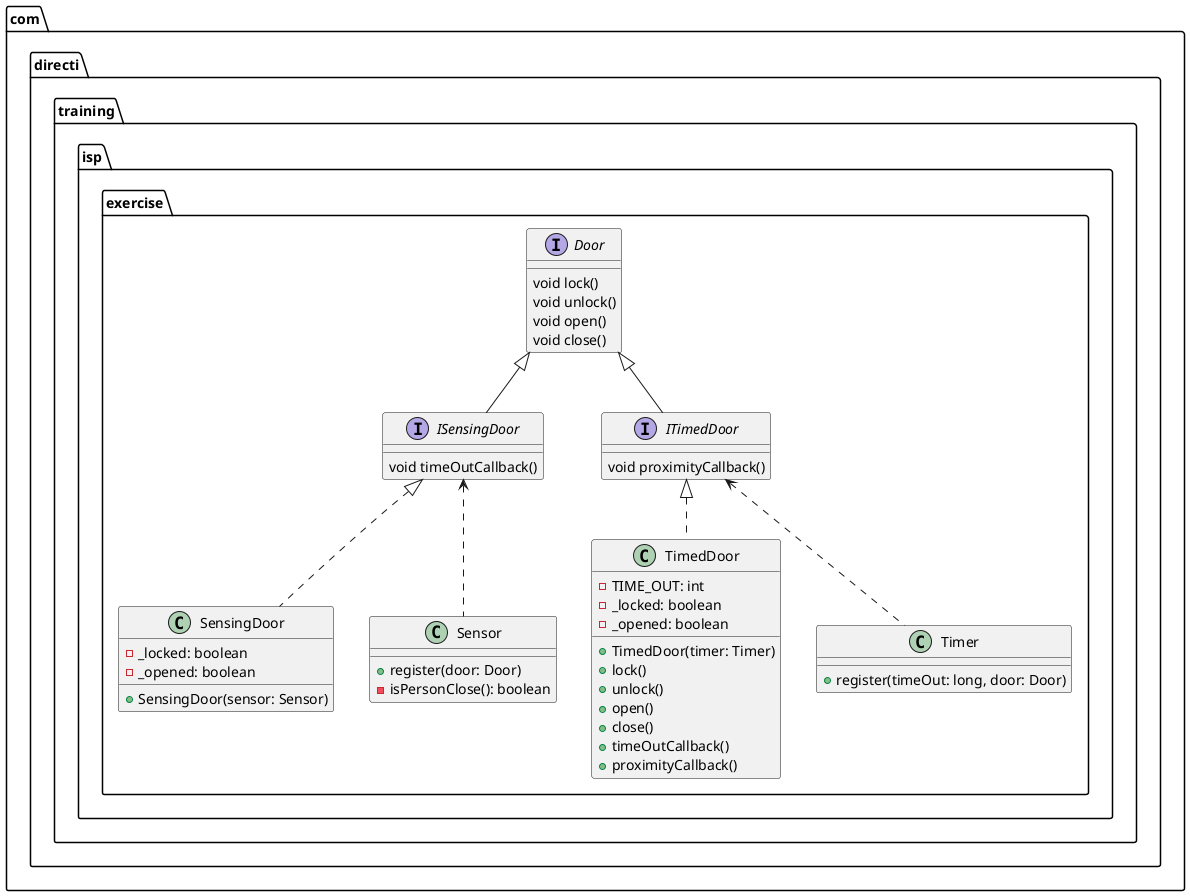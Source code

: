 @startuml new_isp

package com.directi.training.isp.exercise {
  interface Door {
    void lock()
    void unlock()
    void open()
    void close()
  }

  interface ISensingDoor {
    void timeOutCallback()
  }

  interface ITimedDoor {
    void proximityCallback()
  }

  class SensingDoor {
    - _locked: boolean
    - _opened: boolean

    + SensingDoor(sensor: Sensor)
  }

  class Sensor {
    + register(door: Door)
    - isPersonClose(): boolean
  }

  class TimedDoor {
    - TIME_OUT: int
    - _locked: boolean
    - _opened: boolean

    + TimedDoor(timer: Timer)
    + lock()
    + unlock()
    + open()
    + close()
    + timeOutCallback()
    + proximityCallback()
  }

  class Timer {
    + register(timeOut: long, door: Door)
  }
}

Door <|-- ISensingDoor
Door <|-- ITimedDoor
ITimedDoor <.. Timer
ISensingDoor <.. Sensor
ISensingDoor <|.. SensingDoor
ITimedDoor <|.. TimedDoor


@enduml

